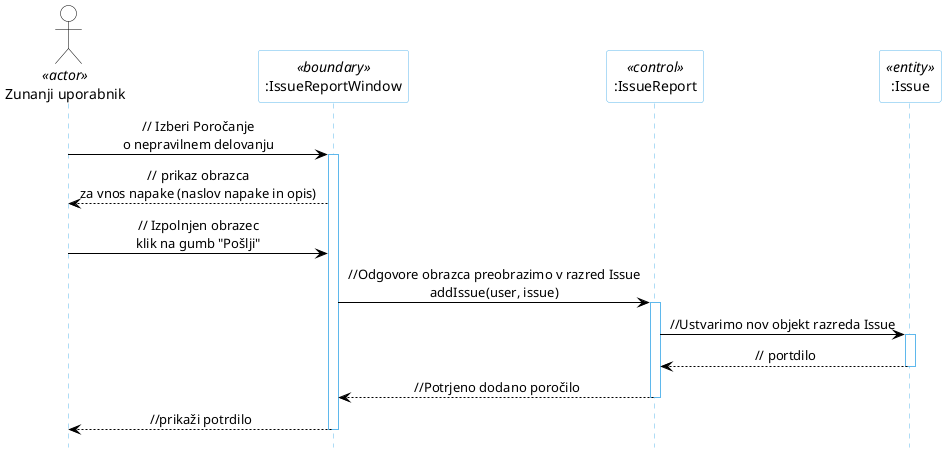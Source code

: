 @startuml urejanjeSeznamaOpravil
hide footbox

skinparam backgroundcolor transparent
skinparam defaultTextAlignment center
skinparam actorBorderColor black
skinparam actorBackgroundColor white
skinparam arrowColor black  
skinparam sequenceLifeLineBorderColor #5FB8EC
skinparam sequenceParticipantBorderColor #5FB8EC
skinparam sequenceParticipantBackgroundColor white

actor "Zunanji uporabnik" as zup<<actor>>
participant ":IssueReportWindow" as Vmesnik <<boundary>>
participant ":IssueReport" as report <<control>>
participant ":Issue" as issue <<entity>>



zup -> Vmesnik: // Izberi Poročanje\no nepravilnem delovanju

activate Vmesnik
zup <-- Vmesnik: // prikaz obrazca\nza vnos napake (naslov napake in opis)
zup -> Vmesnik: // Izpolnjen obrazec\nklik na gumb "Pošlji"

Vmesnik -> report: //Odgovore obrazca preobrazimo v razred Issue\naddIssue(user, issue)
activate report
report -> issue: //Ustvarimo nov objekt razreda Issue
activate issue
issue --> report:// portdilo
deactivate issue


Vmesnik <-- report: //Potrjeno dodano poročilo
deactivate report
zup <-- Vmesnik: //prikaži potrdilo
deactivate Vmesnik

